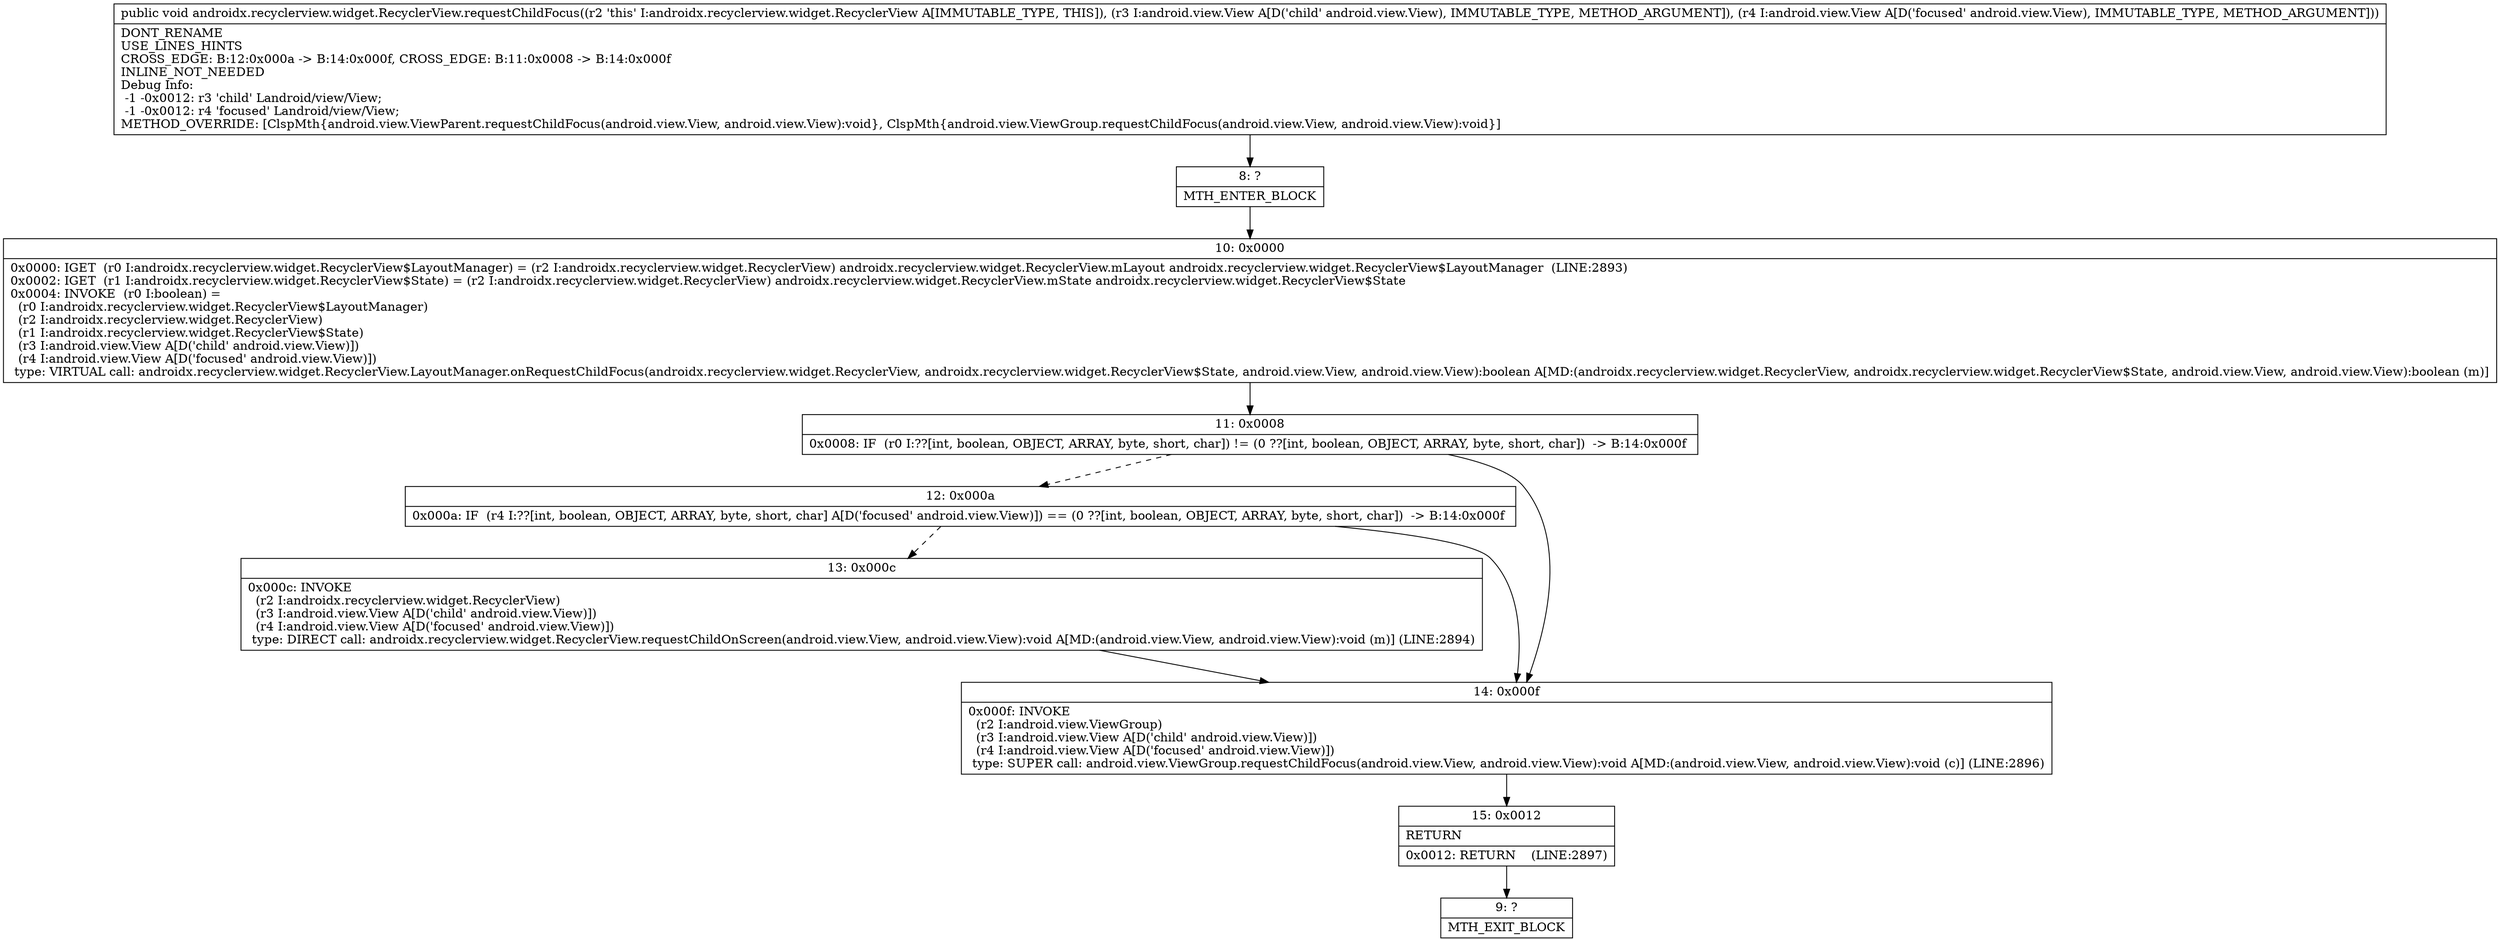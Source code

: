 digraph "CFG forandroidx.recyclerview.widget.RecyclerView.requestChildFocus(Landroid\/view\/View;Landroid\/view\/View;)V" {
Node_8 [shape=record,label="{8\:\ ?|MTH_ENTER_BLOCK\l}"];
Node_10 [shape=record,label="{10\:\ 0x0000|0x0000: IGET  (r0 I:androidx.recyclerview.widget.RecyclerView$LayoutManager) = (r2 I:androidx.recyclerview.widget.RecyclerView) androidx.recyclerview.widget.RecyclerView.mLayout androidx.recyclerview.widget.RecyclerView$LayoutManager  (LINE:2893)\l0x0002: IGET  (r1 I:androidx.recyclerview.widget.RecyclerView$State) = (r2 I:androidx.recyclerview.widget.RecyclerView) androidx.recyclerview.widget.RecyclerView.mState androidx.recyclerview.widget.RecyclerView$State \l0x0004: INVOKE  (r0 I:boolean) = \l  (r0 I:androidx.recyclerview.widget.RecyclerView$LayoutManager)\l  (r2 I:androidx.recyclerview.widget.RecyclerView)\l  (r1 I:androidx.recyclerview.widget.RecyclerView$State)\l  (r3 I:android.view.View A[D('child' android.view.View)])\l  (r4 I:android.view.View A[D('focused' android.view.View)])\l type: VIRTUAL call: androidx.recyclerview.widget.RecyclerView.LayoutManager.onRequestChildFocus(androidx.recyclerview.widget.RecyclerView, androidx.recyclerview.widget.RecyclerView$State, android.view.View, android.view.View):boolean A[MD:(androidx.recyclerview.widget.RecyclerView, androidx.recyclerview.widget.RecyclerView$State, android.view.View, android.view.View):boolean (m)]\l}"];
Node_11 [shape=record,label="{11\:\ 0x0008|0x0008: IF  (r0 I:??[int, boolean, OBJECT, ARRAY, byte, short, char]) != (0 ??[int, boolean, OBJECT, ARRAY, byte, short, char])  \-\> B:14:0x000f \l}"];
Node_12 [shape=record,label="{12\:\ 0x000a|0x000a: IF  (r4 I:??[int, boolean, OBJECT, ARRAY, byte, short, char] A[D('focused' android.view.View)]) == (0 ??[int, boolean, OBJECT, ARRAY, byte, short, char])  \-\> B:14:0x000f \l}"];
Node_13 [shape=record,label="{13\:\ 0x000c|0x000c: INVOKE  \l  (r2 I:androidx.recyclerview.widget.RecyclerView)\l  (r3 I:android.view.View A[D('child' android.view.View)])\l  (r4 I:android.view.View A[D('focused' android.view.View)])\l type: DIRECT call: androidx.recyclerview.widget.RecyclerView.requestChildOnScreen(android.view.View, android.view.View):void A[MD:(android.view.View, android.view.View):void (m)] (LINE:2894)\l}"];
Node_14 [shape=record,label="{14\:\ 0x000f|0x000f: INVOKE  \l  (r2 I:android.view.ViewGroup)\l  (r3 I:android.view.View A[D('child' android.view.View)])\l  (r4 I:android.view.View A[D('focused' android.view.View)])\l type: SUPER call: android.view.ViewGroup.requestChildFocus(android.view.View, android.view.View):void A[MD:(android.view.View, android.view.View):void (c)] (LINE:2896)\l}"];
Node_15 [shape=record,label="{15\:\ 0x0012|RETURN\l|0x0012: RETURN    (LINE:2897)\l}"];
Node_9 [shape=record,label="{9\:\ ?|MTH_EXIT_BLOCK\l}"];
MethodNode[shape=record,label="{public void androidx.recyclerview.widget.RecyclerView.requestChildFocus((r2 'this' I:androidx.recyclerview.widget.RecyclerView A[IMMUTABLE_TYPE, THIS]), (r3 I:android.view.View A[D('child' android.view.View), IMMUTABLE_TYPE, METHOD_ARGUMENT]), (r4 I:android.view.View A[D('focused' android.view.View), IMMUTABLE_TYPE, METHOD_ARGUMENT]))  | DONT_RENAME\lUSE_LINES_HINTS\lCROSS_EDGE: B:12:0x000a \-\> B:14:0x000f, CROSS_EDGE: B:11:0x0008 \-\> B:14:0x000f\lINLINE_NOT_NEEDED\lDebug Info:\l  \-1 \-0x0012: r3 'child' Landroid\/view\/View;\l  \-1 \-0x0012: r4 'focused' Landroid\/view\/View;\lMETHOD_OVERRIDE: [ClspMth\{android.view.ViewParent.requestChildFocus(android.view.View, android.view.View):void\}, ClspMth\{android.view.ViewGroup.requestChildFocus(android.view.View, android.view.View):void\}]\l}"];
MethodNode -> Node_8;Node_8 -> Node_10;
Node_10 -> Node_11;
Node_11 -> Node_12[style=dashed];
Node_11 -> Node_14;
Node_12 -> Node_13[style=dashed];
Node_12 -> Node_14;
Node_13 -> Node_14;
Node_14 -> Node_15;
Node_15 -> Node_9;
}

